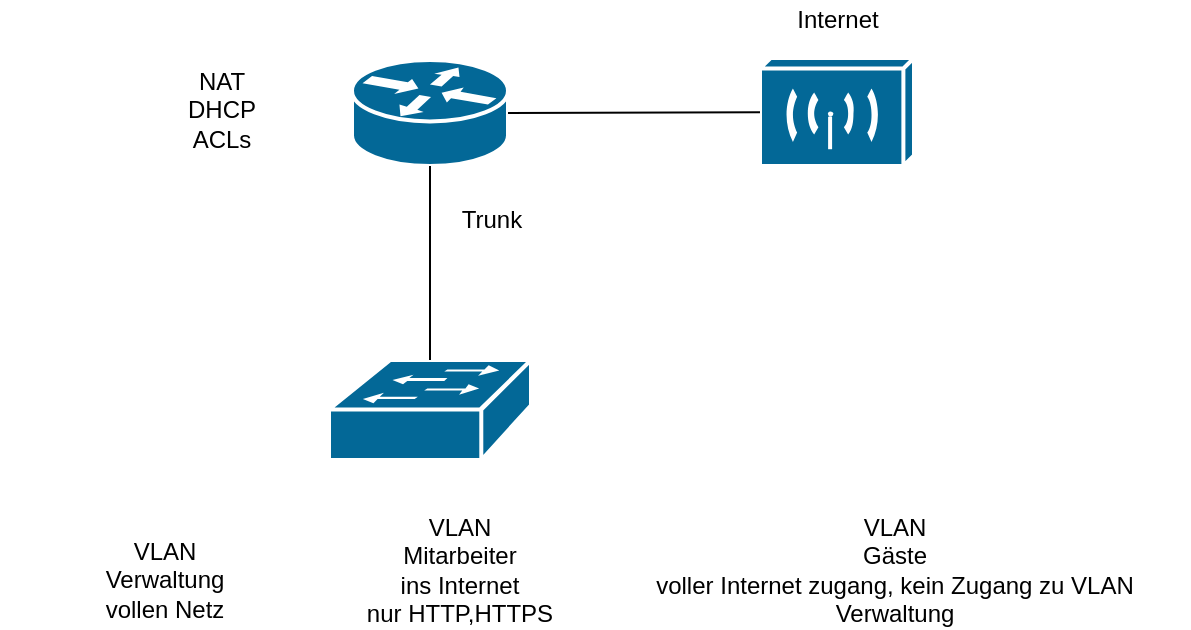 <mxfile version="14.6.13" type="device"><diagram id="JauT9O48TKzitDjT06LF" name="Seite-1"><mxGraphModel dx="1024" dy="584" grid="1" gridSize="10" guides="1" tooltips="1" connect="1" arrows="1" fold="1" page="1" pageScale="1" pageWidth="827" pageHeight="1169" math="0" shadow="0"><root><mxCell id="0"/><mxCell id="1" parent="0"/><mxCell id="b8OOdVfzJLhdlTkKiSe3-1" value="" style="shape=mxgraph.cisco.switches.workgroup_switch;html=1;pointerEvents=1;dashed=0;fillColor=#036897;strokeColor=#ffffff;strokeWidth=2;verticalLabelPosition=bottom;verticalAlign=top;align=center;outlineConnect=0;" vertex="1" parent="1"><mxGeometry x="324.5" y="340" width="101" height="50" as="geometry"/></mxCell><mxCell id="b8OOdVfzJLhdlTkKiSe3-3" value="" style="shape=mxgraph.cisco.routers.router;html=1;pointerEvents=1;dashed=0;fillColor=#036897;strokeColor=#ffffff;strokeWidth=2;verticalLabelPosition=bottom;verticalAlign=top;align=center;outlineConnect=0;" vertex="1" parent="1"><mxGeometry x="336" y="190" width="78" height="53" as="geometry"/></mxCell><mxCell id="b8OOdVfzJLhdlTkKiSe3-4" value="" style="shape=mxgraph.cisco.wireless.wireless_transport;html=1;pointerEvents=1;dashed=0;fillColor=#036897;strokeColor=#ffffff;strokeWidth=2;verticalLabelPosition=bottom;verticalAlign=top;align=center;outlineConnect=0;" vertex="1" parent="1"><mxGeometry x="540" y="189" width="77" height="54" as="geometry"/></mxCell><mxCell id="b8OOdVfzJLhdlTkKiSe3-5" value="VLAN&lt;br&gt;Gäste&lt;br&gt;voller Internet zugang, kein Zugang zu VLAN Verwaltung" style="text;html=1;strokeColor=none;fillColor=none;align=center;verticalAlign=middle;whiteSpace=wrap;rounded=0;" vertex="1" parent="1"><mxGeometry x="460" y="420" width="294.5" height="50" as="geometry"/></mxCell><mxCell id="b8OOdVfzJLhdlTkKiSe3-6" value="VLAN&lt;br&gt;Mitarbeiter&lt;br&gt;ins Internet&lt;br&gt;nur HTTP,HTTPS" style="text;html=1;strokeColor=none;fillColor=none;align=center;verticalAlign=middle;whiteSpace=wrap;rounded=0;" vertex="1" parent="1"><mxGeometry x="280" y="420" width="220" height="50" as="geometry"/></mxCell><mxCell id="b8OOdVfzJLhdlTkKiSe3-7" value="VLAN&lt;br&gt;Verwaltung&lt;br&gt;vollen Netz" style="text;html=1;strokeColor=none;fillColor=none;align=center;verticalAlign=middle;whiteSpace=wrap;rounded=0;" vertex="1" parent="1"><mxGeometry x="160" y="440" width="164.5" height="20" as="geometry"/></mxCell><mxCell id="b8OOdVfzJLhdlTkKiSe3-8" value="" style="endArrow=none;html=1;exitX=0.5;exitY=0;exitDx=0;exitDy=0;exitPerimeter=0;entryX=0.5;entryY=1;entryDx=0;entryDy=0;entryPerimeter=0;" edge="1" parent="1" source="b8OOdVfzJLhdlTkKiSe3-1" target="b8OOdVfzJLhdlTkKiSe3-3"><mxGeometry width="50" height="50" relative="1" as="geometry"><mxPoint x="390" y="300" as="sourcePoint"/><mxPoint x="440" y="250" as="targetPoint"/></mxGeometry></mxCell><mxCell id="b8OOdVfzJLhdlTkKiSe3-9" value="" style="endArrow=none;html=1;entryX=1;entryY=0.5;entryDx=0;entryDy=0;entryPerimeter=0;" edge="1" parent="1" source="b8OOdVfzJLhdlTkKiSe3-4" target="b8OOdVfzJLhdlTkKiSe3-3"><mxGeometry width="50" height="50" relative="1" as="geometry"><mxPoint x="465.5" y="257" as="sourcePoint"/><mxPoint x="465.5" y="160" as="targetPoint"/></mxGeometry></mxCell><mxCell id="b8OOdVfzJLhdlTkKiSe3-10" value="Internet" style="text;html=1;strokeColor=none;fillColor=none;align=center;verticalAlign=middle;whiteSpace=wrap;rounded=0;" vertex="1" parent="1"><mxGeometry x="558.5" y="160" width="40" height="20" as="geometry"/></mxCell><mxCell id="b8OOdVfzJLhdlTkKiSe3-11" value="Trunk" style="text;html=1;strokeColor=none;fillColor=none;align=center;verticalAlign=middle;whiteSpace=wrap;rounded=0;" vertex="1" parent="1"><mxGeometry x="385.5" y="260" width="40" height="20" as="geometry"/></mxCell><mxCell id="b8OOdVfzJLhdlTkKiSe3-12" value="NAT&lt;br&gt;DHCP&lt;br&gt;ACLs" style="text;html=1;strokeColor=none;fillColor=none;align=center;verticalAlign=middle;whiteSpace=wrap;rounded=0;" vertex="1" parent="1"><mxGeometry x="222.25" y="190" width="97.75" height="50" as="geometry"/></mxCell></root></mxGraphModel></diagram></mxfile>